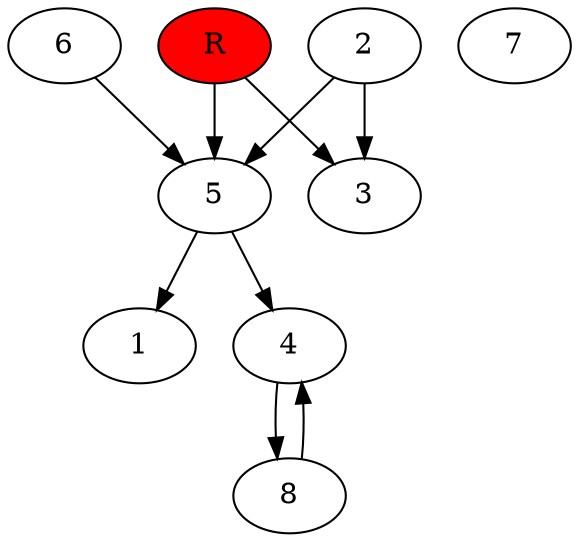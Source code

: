 digraph prb8254 {
	1
	2
	3
	4
	5
	6
	7
	8
	R [fillcolor="#ff0000" style=filled]
	2 -> 3
	2 -> 5
	4 -> 8
	5 -> 1
	5 -> 4
	6 -> 5
	8 -> 4
	R -> 3
	R -> 5
}
